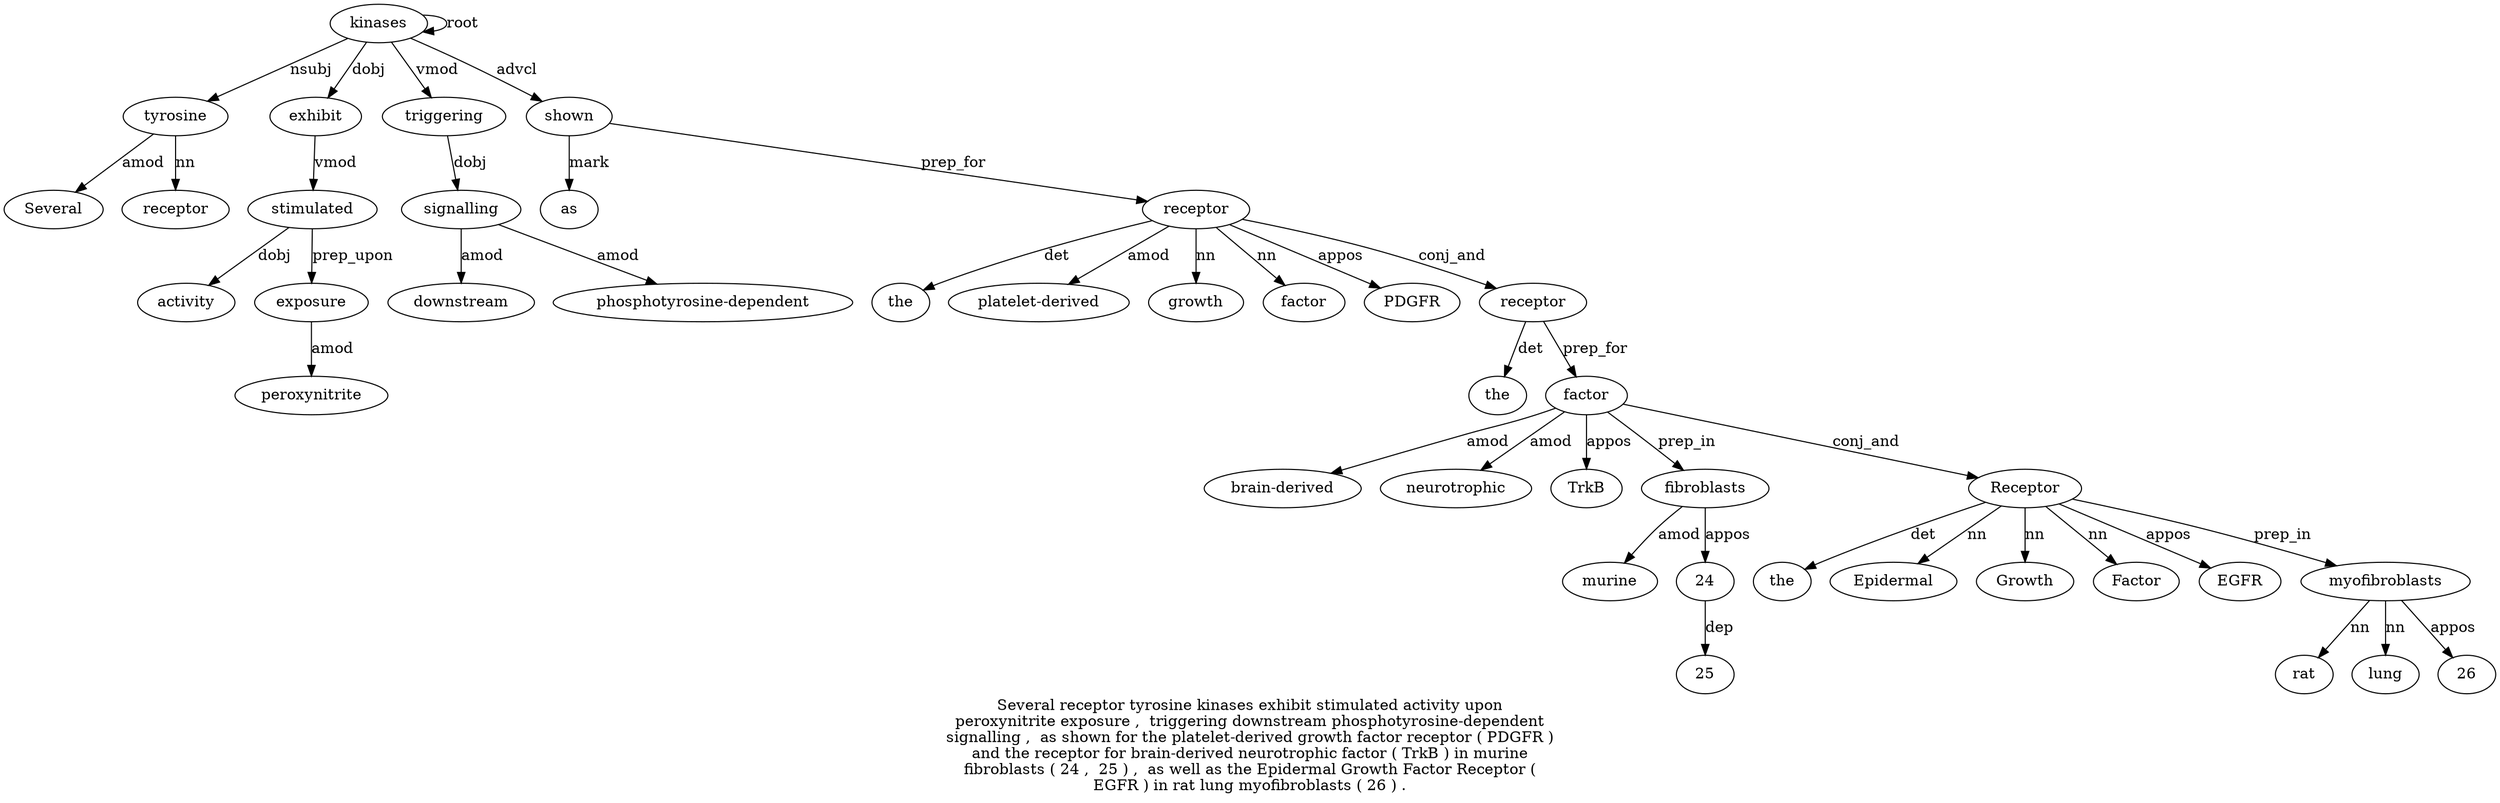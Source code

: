digraph "Several receptor tyrosine kinases exhibit stimulated activity upon peroxynitrite exposure ,  triggering downstream phosphotyrosine-dependent signalling ,  as shown for the platelet-derived growth factor receptor ( PDGFR ) and the receptor for brain-derived neurotrophic factor ( TrkB ) in murine fibroblasts ( 24 ,  25 ) ,  as well as the Epidermal Growth Factor Receptor ( EGFR ) in rat lung myofibroblasts ( 26 ) ." {
label="Several receptor tyrosine kinases exhibit stimulated activity upon
peroxynitrite exposure ,  triggering downstream phosphotyrosine-dependent
signalling ,  as shown for the platelet-derived growth factor receptor ( PDGFR )
and the receptor for brain-derived neurotrophic factor ( TrkB ) in murine
fibroblasts ( 24 ,  25 ) ,  as well as the Epidermal Growth Factor Receptor (
EGFR ) in rat lung myofibroblasts ( 26 ) .";
tyrosine3 [style=filled, fillcolor=white, label=tyrosine];
Several1 [style=filled, fillcolor=white, label=Several];
tyrosine3 -> Several1  [label=amod];
receptor2 [style=filled, fillcolor=white, label=receptor];
tyrosine3 -> receptor2  [label=nn];
kinases4 [style=filled, fillcolor=white, label=kinases];
kinases4 -> tyrosine3  [label=nsubj];
kinases4 -> kinases4  [label=root];
exhibit5 [style=filled, fillcolor=white, label=exhibit];
kinases4 -> exhibit5  [label=dobj];
stimulated6 [style=filled, fillcolor=white, label=stimulated];
exhibit5 -> stimulated6  [label=vmod];
activity7 [style=filled, fillcolor=white, label=activity];
stimulated6 -> activity7  [label=dobj];
exposure10 [style=filled, fillcolor=white, label=exposure];
peroxynitrite9 [style=filled, fillcolor=white, label=peroxynitrite];
exposure10 -> peroxynitrite9  [label=amod];
stimulated6 -> exposure10  [label=prep_upon];
triggering12 [style=filled, fillcolor=white, label=triggering];
kinases4 -> triggering12  [label=vmod];
signalling15 [style=filled, fillcolor=white, label=signalling];
downstream13 [style=filled, fillcolor=white, label=downstream];
signalling15 -> downstream13  [label=amod];
"phosphotyrosine-dependent14" [style=filled, fillcolor=white, label="phosphotyrosine-dependent"];
signalling15 -> "phosphotyrosine-dependent14"  [label=amod];
triggering12 -> signalling15  [label=dobj];
shown18 [style=filled, fillcolor=white, label=shown];
as17 [style=filled, fillcolor=white, label=as];
shown18 -> as17  [label=mark];
kinases4 -> shown18  [label=advcl];
receptor24 [style=filled, fillcolor=white, label=receptor];
the20 [style=filled, fillcolor=white, label=the];
receptor24 -> the20  [label=det];
"platelet-derived21" [style=filled, fillcolor=white, label="platelet-derived"];
receptor24 -> "platelet-derived21"  [label=amod];
growth22 [style=filled, fillcolor=white, label=growth];
receptor24 -> growth22  [label=nn];
factor23 [style=filled, fillcolor=white, label=factor];
receptor24 -> factor23  [label=nn];
shown18 -> receptor24  [label=prep_for];
PDGFR26 [style=filled, fillcolor=white, label=PDGFR];
receptor24 -> PDGFR26  [label=appos];
receptor30 [style=filled, fillcolor=white, label=receptor];
the29 [style=filled, fillcolor=white, label=the];
receptor30 -> the29  [label=det];
receptor24 -> receptor30  [label=conj_and];
factor34 [style=filled, fillcolor=white, label=factor];
"brain-derived32" [style=filled, fillcolor=white, label="brain-derived"];
factor34 -> "brain-derived32"  [label=amod];
neurotrophic33 [style=filled, fillcolor=white, label=neurotrophic];
factor34 -> neurotrophic33  [label=amod];
receptor30 -> factor34  [label=prep_for];
TrkB36 [style=filled, fillcolor=white, label=TrkB];
factor34 -> TrkB36  [label=appos];
fibroblasts40 [style=filled, fillcolor=white, label=fibroblasts];
murine39 [style=filled, fillcolor=white, label=murine];
fibroblasts40 -> murine39  [label=amod];
factor34 -> fibroblasts40  [label=prep_in];
24 [style=filled, fillcolor=white, label=24];
fibroblasts40 -> 24  [label=appos];
2544 [style=filled, fillcolor=white, label=25];
24 -> 2544  [label=dep];
Receptor54 [style=filled, fillcolor=white, label=Receptor];
the50 [style=filled, fillcolor=white, label=the];
Receptor54 -> the50  [label=det];
Epidermal51 [style=filled, fillcolor=white, label=Epidermal];
Receptor54 -> Epidermal51  [label=nn];
Growth52 [style=filled, fillcolor=white, label=Growth];
Receptor54 -> Growth52  [label=nn];
Factor53 [style=filled, fillcolor=white, label=Factor];
Receptor54 -> Factor53  [label=nn];
factor34 -> Receptor54  [label=conj_and];
EGFR56 [style=filled, fillcolor=white, label=EGFR];
Receptor54 -> EGFR56  [label=appos];
myofibroblasts61 [style=filled, fillcolor=white, label=myofibroblasts];
rat59 [style=filled, fillcolor=white, label=rat];
myofibroblasts61 -> rat59  [label=nn];
lung60 [style=filled, fillcolor=white, label=lung];
myofibroblasts61 -> lung60  [label=nn];
Receptor54 -> myofibroblasts61  [label=prep_in];
2663 [style=filled, fillcolor=white, label=26];
myofibroblasts61 -> 2663  [label=appos];
}
